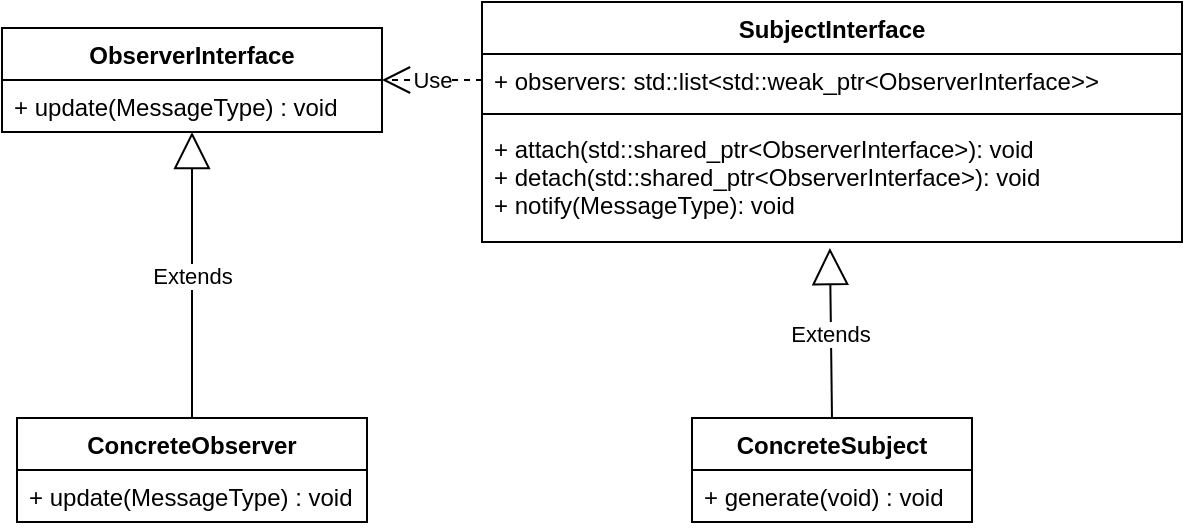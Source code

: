 <mxfile version="21.3.7" type="device">
  <diagram id="00mgp1i6vqHrrqFQswAH" name="Page-1">
    <mxGraphModel dx="2284" dy="958" grid="1" gridSize="10" guides="1" tooltips="1" connect="1" arrows="1" fold="1" page="1" pageScale="1" pageWidth="850" pageHeight="1100" math="0" shadow="0">
      <root>
        <mxCell id="0" />
        <mxCell id="1" parent="0" />
        <mxCell id="Byc3J_6M6dVSgXxMsRis-2" value="SubjectInterface" style="swimlane;fontStyle=1;align=center;verticalAlign=top;childLayout=stackLayout;horizontal=1;startSize=26;horizontalStack=0;resizeParent=1;resizeParentMax=0;resizeLast=0;collapsible=1;marginBottom=0;" parent="1" vertex="1">
          <mxGeometry x="50" y="462" width="350" height="120" as="geometry" />
        </mxCell>
        <mxCell id="Byc3J_6M6dVSgXxMsRis-3" value="+ observers: std::list&lt;std::weak_ptr&lt;ObserverInterface&gt;&gt;" style="text;strokeColor=none;fillColor=none;align=left;verticalAlign=top;spacingLeft=4;spacingRight=4;overflow=hidden;rotatable=0;points=[[0,0.5],[1,0.5]];portConstraint=eastwest;" parent="Byc3J_6M6dVSgXxMsRis-2" vertex="1">
          <mxGeometry y="26" width="350" height="26" as="geometry" />
        </mxCell>
        <mxCell id="Byc3J_6M6dVSgXxMsRis-4" value="" style="line;strokeWidth=1;fillColor=none;align=left;verticalAlign=middle;spacingTop=-1;spacingLeft=3;spacingRight=3;rotatable=0;labelPosition=right;points=[];portConstraint=eastwest;strokeColor=inherit;" parent="Byc3J_6M6dVSgXxMsRis-2" vertex="1">
          <mxGeometry y="52" width="350" height="8" as="geometry" />
        </mxCell>
        <mxCell id="Byc3J_6M6dVSgXxMsRis-5" value="+ attach(std::shared_ptr&lt;ObserverInterface&gt;): void&#xa;+ detach(std::shared_ptr&lt;ObserverInterface&gt;): void&#xa;+ notify(MessageType): void" style="text;strokeColor=none;fillColor=none;align=left;verticalAlign=top;spacingLeft=4;spacingRight=4;overflow=hidden;rotatable=0;points=[[0,0.5],[1,0.5]];portConstraint=eastwest;" parent="Byc3J_6M6dVSgXxMsRis-2" vertex="1">
          <mxGeometry y="60" width="350" height="60" as="geometry" />
        </mxCell>
        <mxCell id="Byc3J_6M6dVSgXxMsRis-10" value="ObserverInterface" style="swimlane;fontStyle=1;childLayout=stackLayout;horizontal=1;startSize=26;fillColor=none;horizontalStack=0;resizeParent=1;resizeParentMax=0;resizeLast=0;collapsible=1;marginBottom=0;" parent="1" vertex="1">
          <mxGeometry x="-190" y="475" width="190" height="52" as="geometry" />
        </mxCell>
        <mxCell id="Byc3J_6M6dVSgXxMsRis-11" value="+ update(MessageType) : void" style="text;strokeColor=none;fillColor=none;align=left;verticalAlign=top;spacingLeft=4;spacingRight=4;overflow=hidden;rotatable=0;points=[[0,0.5],[1,0.5]];portConstraint=eastwest;" parent="Byc3J_6M6dVSgXxMsRis-10" vertex="1">
          <mxGeometry y="26" width="190" height="26" as="geometry" />
        </mxCell>
        <mxCell id="Byc3J_6M6dVSgXxMsRis-18" value="ConcreteSubject" style="swimlane;fontStyle=1;childLayout=stackLayout;horizontal=1;startSize=26;fillColor=none;horizontalStack=0;resizeParent=1;resizeParentMax=0;resizeLast=0;collapsible=1;marginBottom=0;" parent="1" vertex="1">
          <mxGeometry x="155" y="670" width="140" height="52" as="geometry" />
        </mxCell>
        <mxCell id="Byc3J_6M6dVSgXxMsRis-19" value="+ generate(void) : void" style="text;strokeColor=none;fillColor=none;align=left;verticalAlign=top;spacingLeft=4;spacingRight=4;overflow=hidden;rotatable=0;points=[[0,0.5],[1,0.5]];portConstraint=eastwest;" parent="Byc3J_6M6dVSgXxMsRis-18" vertex="1">
          <mxGeometry y="26" width="140" height="26" as="geometry" />
        </mxCell>
        <mxCell id="Byc3J_6M6dVSgXxMsRis-20" value="ConcreteObserver" style="swimlane;fontStyle=1;childLayout=stackLayout;horizontal=1;startSize=26;fillColor=none;horizontalStack=0;resizeParent=1;resizeParentMax=0;resizeLast=0;collapsible=1;marginBottom=0;" parent="1" vertex="1">
          <mxGeometry x="-182.5" y="670" width="175" height="52" as="geometry" />
        </mxCell>
        <mxCell id="Byc3J_6M6dVSgXxMsRis-21" value="+ update(MessageType) : void" style="text;strokeColor=none;fillColor=none;align=left;verticalAlign=top;spacingLeft=4;spacingRight=4;overflow=hidden;rotatable=0;points=[[0,0.5],[1,0.5]];portConstraint=eastwest;" parent="Byc3J_6M6dVSgXxMsRis-20" vertex="1">
          <mxGeometry y="26" width="175" height="26" as="geometry" />
        </mxCell>
        <mxCell id="Byc3J_6M6dVSgXxMsRis-22" value="Extends" style="endArrow=block;endSize=16;endFill=0;html=1;rounded=0;exitX=0.5;exitY=0;exitDx=0;exitDy=0;entryX=0.497;entryY=1.05;entryDx=0;entryDy=0;entryPerimeter=0;" parent="1" source="Byc3J_6M6dVSgXxMsRis-18" target="Byc3J_6M6dVSgXxMsRis-5" edge="1">
          <mxGeometry width="160" relative="1" as="geometry">
            <mxPoint x="270" y="540" as="sourcePoint" />
            <mxPoint x="430" y="540" as="targetPoint" />
          </mxGeometry>
        </mxCell>
        <mxCell id="Byc3J_6M6dVSgXxMsRis-23" value="Extends" style="endArrow=block;endSize=16;endFill=0;html=1;rounded=0;exitX=0.5;exitY=0;exitDx=0;exitDy=0;entryX=0.5;entryY=1;entryDx=0;entryDy=0;" parent="1" source="Byc3J_6M6dVSgXxMsRis-20" target="Byc3J_6M6dVSgXxMsRis-10" edge="1">
          <mxGeometry width="160" relative="1" as="geometry">
            <mxPoint x="-650" y="765" as="sourcePoint" />
            <mxPoint x="-210" y="685" as="targetPoint" />
          </mxGeometry>
        </mxCell>
        <mxCell id="Byc3J_6M6dVSgXxMsRis-24" value="Use" style="endArrow=open;endSize=12;dashed=1;html=1;rounded=0;entryX=1;entryY=0.5;entryDx=0;entryDy=0;exitX=0;exitY=0.5;exitDx=0;exitDy=0;" parent="1" source="Byc3J_6M6dVSgXxMsRis-3" target="Byc3J_6M6dVSgXxMsRis-10" edge="1">
          <mxGeometry width="160" relative="1" as="geometry">
            <mxPoint x="340" y="540" as="sourcePoint" />
            <mxPoint x="500" y="540" as="targetPoint" />
          </mxGeometry>
        </mxCell>
      </root>
    </mxGraphModel>
  </diagram>
</mxfile>
